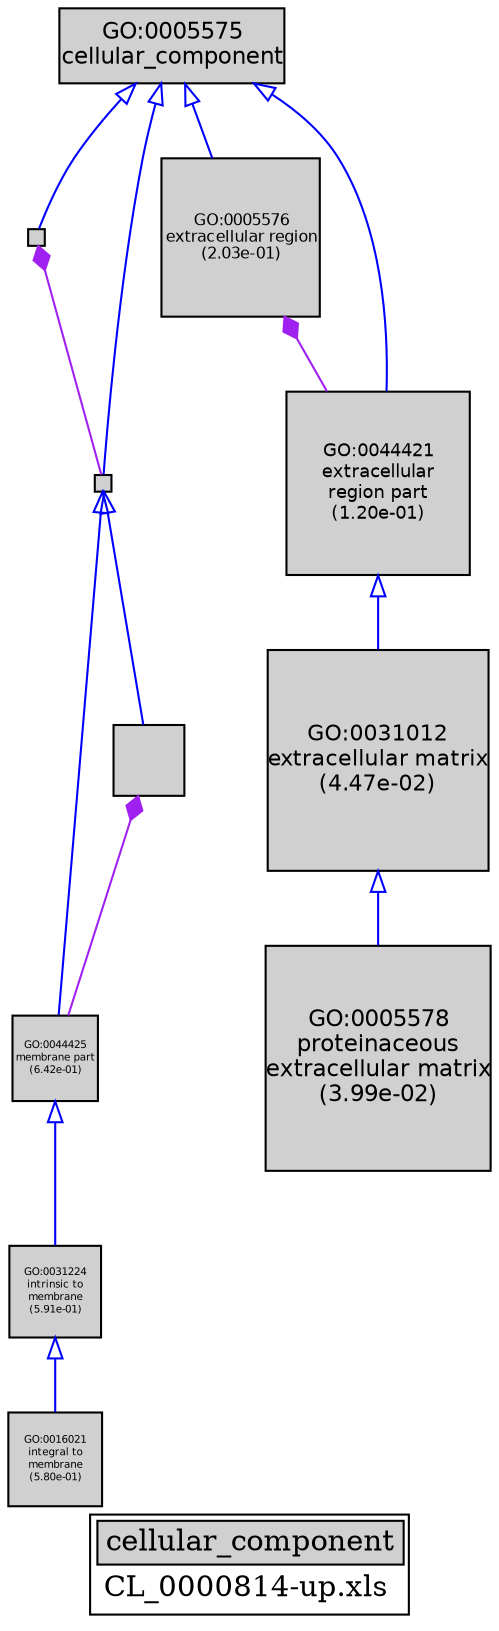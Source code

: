 digraph "cellular_component" {
graph [ bgcolor = "#FFFFFF", label = <<TABLE COLOR="black" BGCOLOR="white"><TR><TD COLSPAN="2" BGCOLOR="#D0D0D0"><FONT COLOR="black">cellular_component</FONT></TD></TR><TR><TD BORDER="0">CL_0000814-up.xls</TD></TR></TABLE>> ];
node [ fontname = "Helvetica" ];

subgraph "nodes" {

node [ style = "filled", fixedsize = "true", width = 1, shape = "box", fontsize = 9, fillcolor = "#D0D0D0", fontcolor = "black", color = "black" ];

"GO:0005623" [ URL = "#GO:0005623", label = "", width = 0.110919221108, shape = "box", height = 0.110919221108 ];
"GO:0005578" [ URL = "#GO:0005578", label = <<TABLE BORDER="0"><TR><TD>GO:0005578<BR/>proteinaceous<BR/>extracellular matrix<BR/>(3.99e-02)</TD></TR></TABLE>>, width = 1.5, shape = "box", fontsize = 10.8, height = 1.5 ];
"GO:0005575" [ URL = "#GO:0005575", label = <<TABLE BORDER="0"><TR><TD>GO:0005575<BR/>cellular_component</TD></TR></TABLE>>, width = 1.5, shape = "box", fontsize = 10.8 ];
"GO:0005576" [ URL = "#GO:0005576", label = <<TABLE BORDER="0"><TR><TD>GO:0005576<BR/>extracellular region<BR/>(2.03e-01)</TD></TR></TABLE>>, width = 1.05697629739, shape = "box", fontsize = 7.61022934122, height = 1.05697629739 ];
"GO:0044425" [ URL = "#GO:0044425", label = <<TABLE BORDER="0"><TR><TD>GO:0044425<BR/>membrane part<BR/>(6.42e-01)</TD></TR></TABLE>>, width = 0.564132500489, shape = "box", fontsize = 5.0, height = 0.564132500489 ];
"GO:0044464" [ URL = "#GO:0044464", label = "", width = 0.110919221108, shape = "box", height = 0.110919221108 ];
"GO:0044421" [ URL = "#GO:0044421", label = <<TABLE BORDER="0"><TR><TD>GO:0044421<BR/>extracellular<BR/>region part<BR/>(1.20e-01)</TD></TR></TABLE>>, width = 1.21870171854, shape = "box", fontsize = 8.77465237347, height = 1.21870171854 ];
"GO:0031012" [ URL = "#GO:0031012", label = <<TABLE BORDER="0"><TR><TD>GO:0031012<BR/>extracellular matrix<BR/>(4.47e-02)</TD></TR></TABLE>>, width = 1.47363080156, shape = "box", fontsize = 10.6101417712, height = 1.47363080156 ];
"GO:0016020" [ URL = "#GO:0016020", label = "", width = 0.468833628886, shape = "box", height = 0.468833628886 ];
"GO:0016021" [ URL = "#GO:0016021", label = <<TABLE BORDER="0"><TR><TD>GO:0016021<BR/>integral to<BR/>membrane<BR/>(5.80e-01)</TD></TR></TABLE>>, width = 0.623359763008, shape = "box", fontsize = 5.0, height = 0.623359763008 ];
"GO:0031224" [ URL = "#GO:0031224", label = <<TABLE BORDER="0"><TR><TD>GO:0031224<BR/>intrinsic to<BR/>membrane<BR/>(5.91e-01)</TD></TR></TABLE>>, width = 0.612942372895, shape = "box", fontsize = 5.0, height = 0.612942372895 ];
}
subgraph "edges" {


edge [ dir = "back", weight = 1 ];
subgraph "regulates" {


edge [ color = "cyan", arrowtail = "none" ];
subgraph "positive" {


edge [ color = "green", arrowtail = "vee" ];
}
subgraph "negative" {


edge [ color = "red", arrowtail = "tee" ];
}
}
subgraph "part_of" {


edge [ color = "purple", arrowtail = "diamond", weight = 2.5 ];
"GO:0005576" -> "GO:0044421";
"GO:0016020" -> "GO:0044425";
"GO:0005623" -> "GO:0044464";
}
subgraph "is_a" {


edge [ color = "blue", arrowtail = "empty", weight = 5.0 ];
"GO:0005575" -> "GO:0044421";
"GO:0005575" -> "GO:0005623";
"GO:0044425" -> "GO:0031224";
"GO:0031224" -> "GO:0016021";
"GO:0044464" -> "GO:0044425";
"GO:0044421" -> "GO:0031012";
"GO:0044464" -> "GO:0016020";
"GO:0005575" -> "GO:0044464";
"GO:0031012" -> "GO:0005578";
"GO:0005575" -> "GO:0005576";
}
}
}
